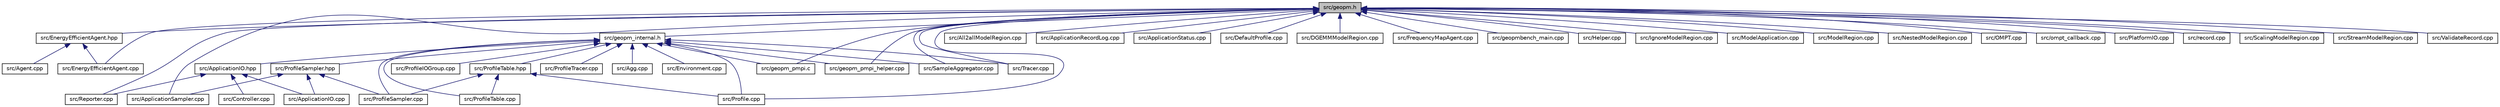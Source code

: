 digraph "src/geopm.h"
{
  edge [fontname="Helvetica",fontsize="10",labelfontname="Helvetica",labelfontsize="10"];
  node [fontname="Helvetica",fontsize="10",shape=record];
  Node3 [label="src/geopm.h",height=0.2,width=0.4,color="black", fillcolor="grey75", style="filled", fontcolor="black"];
  Node3 -> Node4 [dir="back",color="midnightblue",fontsize="10",style="solid",fontname="Helvetica"];
  Node4 [label="src/EnergyEfficientAgent.hpp",height=0.2,width=0.4,color="black", fillcolor="white", style="filled",URL="$_energy_efficient_agent_8hpp.html"];
  Node4 -> Node5 [dir="back",color="midnightblue",fontsize="10",style="solid",fontname="Helvetica"];
  Node5 [label="src/Agent.cpp",height=0.2,width=0.4,color="black", fillcolor="white", style="filled",URL="$_agent_8cpp.html"];
  Node4 -> Node6 [dir="back",color="midnightblue",fontsize="10",style="solid",fontname="Helvetica"];
  Node6 [label="src/EnergyEfficientAgent.cpp",height=0.2,width=0.4,color="black", fillcolor="white", style="filled",URL="$_energy_efficient_agent_8cpp.html"];
  Node3 -> Node7 [dir="back",color="midnightblue",fontsize="10",style="solid",fontname="Helvetica"];
  Node7 [label="src/geopm_internal.h",height=0.2,width=0.4,color="black", fillcolor="white", style="filled",URL="$geopm__internal_8h.html"];
  Node7 -> Node8 [dir="back",color="midnightblue",fontsize="10",style="solid",fontname="Helvetica"];
  Node8 [label="src/Agg.cpp",height=0.2,width=0.4,color="black", fillcolor="white", style="filled",URL="$_agg_8cpp.html"];
  Node7 -> Node9 [dir="back",color="midnightblue",fontsize="10",style="solid",fontname="Helvetica"];
  Node9 [label="src/ApplicationIO.hpp",height=0.2,width=0.4,color="black", fillcolor="white", style="filled",URL="$_application_i_o_8hpp.html"];
  Node9 -> Node10 [dir="back",color="midnightblue",fontsize="10",style="solid",fontname="Helvetica"];
  Node10 [label="src/ApplicationIO.cpp",height=0.2,width=0.4,color="black", fillcolor="white", style="filled",URL="$_application_i_o_8cpp.html"];
  Node9 -> Node11 [dir="back",color="midnightblue",fontsize="10",style="solid",fontname="Helvetica"];
  Node11 [label="src/Controller.cpp",height=0.2,width=0.4,color="black", fillcolor="white", style="filled",URL="$_controller_8cpp.html"];
  Node9 -> Node12 [dir="back",color="midnightblue",fontsize="10",style="solid",fontname="Helvetica"];
  Node12 [label="src/Reporter.cpp",height=0.2,width=0.4,color="black", fillcolor="white", style="filled",URL="$_reporter_8cpp.html"];
  Node7 -> Node13 [dir="back",color="midnightblue",fontsize="10",style="solid",fontname="Helvetica"];
  Node13 [label="src/ProfileSampler.hpp",height=0.2,width=0.4,color="black", fillcolor="white", style="filled",URL="$_profile_sampler_8hpp.html"];
  Node13 -> Node10 [dir="back",color="midnightblue",fontsize="10",style="solid",fontname="Helvetica"];
  Node13 -> Node14 [dir="back",color="midnightblue",fontsize="10",style="solid",fontname="Helvetica"];
  Node14 [label="src/ApplicationSampler.cpp",height=0.2,width=0.4,color="black", fillcolor="white", style="filled",URL="$_application_sampler_8cpp.html"];
  Node13 -> Node15 [dir="back",color="midnightblue",fontsize="10",style="solid",fontname="Helvetica"];
  Node15 [label="src/ProfileSampler.cpp",height=0.2,width=0.4,color="black", fillcolor="white", style="filled",URL="$_profile_sampler_8cpp.html"];
  Node7 -> Node16 [dir="back",color="midnightblue",fontsize="10",style="solid",fontname="Helvetica"];
  Node16 [label="src/Environment.cpp",height=0.2,width=0.4,color="black", fillcolor="white", style="filled",URL="$_environment_8cpp.html"];
  Node7 -> Node17 [dir="back",color="midnightblue",fontsize="10",style="solid",fontname="Helvetica"];
  Node17 [label="src/geopm_pmpi.c",height=0.2,width=0.4,color="black", fillcolor="white", style="filled",URL="$geopm__pmpi_8c.html"];
  Node7 -> Node18 [dir="back",color="midnightblue",fontsize="10",style="solid",fontname="Helvetica"];
  Node18 [label="src/geopm_pmpi_helper.cpp",height=0.2,width=0.4,color="black", fillcolor="white", style="filled",URL="$geopm__pmpi__helper_8cpp.html"];
  Node7 -> Node19 [dir="back",color="midnightblue",fontsize="10",style="solid",fontname="Helvetica"];
  Node19 [label="src/Profile.cpp",height=0.2,width=0.4,color="black", fillcolor="white", style="filled",URL="$_profile_8cpp.html"];
  Node7 -> Node20 [dir="back",color="midnightblue",fontsize="10",style="solid",fontname="Helvetica"];
  Node20 [label="src/ProfileTable.hpp",height=0.2,width=0.4,color="black", fillcolor="white", style="filled",URL="$_profile_table_8hpp.html"];
  Node20 -> Node19 [dir="back",color="midnightblue",fontsize="10",style="solid",fontname="Helvetica"];
  Node20 -> Node15 [dir="back",color="midnightblue",fontsize="10",style="solid",fontname="Helvetica"];
  Node20 -> Node21 [dir="back",color="midnightblue",fontsize="10",style="solid",fontname="Helvetica"];
  Node21 [label="src/ProfileTable.cpp",height=0.2,width=0.4,color="black", fillcolor="white", style="filled",URL="$_profile_table_8cpp.html"];
  Node7 -> Node22 [dir="back",color="midnightblue",fontsize="10",style="solid",fontname="Helvetica"];
  Node22 [label="src/ProfileIOGroup.cpp",height=0.2,width=0.4,color="black", fillcolor="white", style="filled",URL="$_profile_i_o_group_8cpp.html"];
  Node7 -> Node15 [dir="back",color="midnightblue",fontsize="10",style="solid",fontname="Helvetica"];
  Node7 -> Node21 [dir="back",color="midnightblue",fontsize="10",style="solid",fontname="Helvetica"];
  Node7 -> Node23 [dir="back",color="midnightblue",fontsize="10",style="solid",fontname="Helvetica"];
  Node23 [label="src/ProfileTracer.cpp",height=0.2,width=0.4,color="black", fillcolor="white", style="filled",URL="$_profile_tracer_8cpp.html"];
  Node7 -> Node24 [dir="back",color="midnightblue",fontsize="10",style="solid",fontname="Helvetica"];
  Node24 [label="src/SampleAggregator.cpp",height=0.2,width=0.4,color="black", fillcolor="white", style="filled",URL="$_sample_aggregator_8cpp.html"];
  Node7 -> Node25 [dir="back",color="midnightblue",fontsize="10",style="solid",fontname="Helvetica"];
  Node25 [label="src/Tracer.cpp",height=0.2,width=0.4,color="black", fillcolor="white", style="filled",URL="$_tracer_8cpp.html"];
  Node3 -> Node26 [dir="back",color="midnightblue",fontsize="10",style="solid",fontname="Helvetica"];
  Node26 [label="src/All2allModelRegion.cpp",height=0.2,width=0.4,color="black", fillcolor="white", style="filled",URL="$_all2all_model_region_8cpp.html"];
  Node3 -> Node27 [dir="back",color="midnightblue",fontsize="10",style="solid",fontname="Helvetica"];
  Node27 [label="src/ApplicationRecordLog.cpp",height=0.2,width=0.4,color="black", fillcolor="white", style="filled",URL="$_application_record_log_8cpp.html"];
  Node3 -> Node14 [dir="back",color="midnightblue",fontsize="10",style="solid",fontname="Helvetica"];
  Node3 -> Node28 [dir="back",color="midnightblue",fontsize="10",style="solid",fontname="Helvetica"];
  Node28 [label="src/ApplicationStatus.cpp",height=0.2,width=0.4,color="black", fillcolor="white", style="filled",URL="$_application_status_8cpp.html"];
  Node3 -> Node29 [dir="back",color="midnightblue",fontsize="10",style="solid",fontname="Helvetica"];
  Node29 [label="src/DefaultProfile.cpp",height=0.2,width=0.4,color="black", fillcolor="white", style="filled",URL="$_default_profile_8cpp.html"];
  Node3 -> Node30 [dir="back",color="midnightblue",fontsize="10",style="solid",fontname="Helvetica"];
  Node30 [label="src/DGEMMModelRegion.cpp",height=0.2,width=0.4,color="black", fillcolor="white", style="filled",URL="$_d_g_e_m_m_model_region_8cpp.html"];
  Node3 -> Node6 [dir="back",color="midnightblue",fontsize="10",style="solid",fontname="Helvetica"];
  Node3 -> Node31 [dir="back",color="midnightblue",fontsize="10",style="solid",fontname="Helvetica"];
  Node31 [label="src/FrequencyMapAgent.cpp",height=0.2,width=0.4,color="black", fillcolor="white", style="filled",URL="$_frequency_map_agent_8cpp.html"];
  Node3 -> Node17 [dir="back",color="midnightblue",fontsize="10",style="solid",fontname="Helvetica"];
  Node3 -> Node18 [dir="back",color="midnightblue",fontsize="10",style="solid",fontname="Helvetica"];
  Node3 -> Node32 [dir="back",color="midnightblue",fontsize="10",style="solid",fontname="Helvetica"];
  Node32 [label="src/geopmbench_main.cpp",height=0.2,width=0.4,color="black", fillcolor="white", style="filled",URL="$geopmbench__main_8cpp.html"];
  Node3 -> Node33 [dir="back",color="midnightblue",fontsize="10",style="solid",fontname="Helvetica"];
  Node33 [label="src/Helper.cpp",height=0.2,width=0.4,color="black", fillcolor="white", style="filled",URL="$_helper_8cpp.html"];
  Node3 -> Node34 [dir="back",color="midnightblue",fontsize="10",style="solid",fontname="Helvetica"];
  Node34 [label="src/IgnoreModelRegion.cpp",height=0.2,width=0.4,color="black", fillcolor="white", style="filled",URL="$_ignore_model_region_8cpp.html"];
  Node3 -> Node35 [dir="back",color="midnightblue",fontsize="10",style="solid",fontname="Helvetica"];
  Node35 [label="src/ModelApplication.cpp",height=0.2,width=0.4,color="black", fillcolor="white", style="filled",URL="$_model_application_8cpp.html"];
  Node3 -> Node36 [dir="back",color="midnightblue",fontsize="10",style="solid",fontname="Helvetica"];
  Node36 [label="src/ModelRegion.cpp",height=0.2,width=0.4,color="black", fillcolor="white", style="filled",URL="$_model_region_8cpp.html"];
  Node3 -> Node37 [dir="back",color="midnightblue",fontsize="10",style="solid",fontname="Helvetica"];
  Node37 [label="src/NestedModelRegion.cpp",height=0.2,width=0.4,color="black", fillcolor="white", style="filled",URL="$_nested_model_region_8cpp.html"];
  Node3 -> Node38 [dir="back",color="midnightblue",fontsize="10",style="solid",fontname="Helvetica"];
  Node38 [label="src/OMPT.cpp",height=0.2,width=0.4,color="black", fillcolor="white", style="filled",URL="$_o_m_p_t_8cpp.html"];
  Node3 -> Node39 [dir="back",color="midnightblue",fontsize="10",style="solid",fontname="Helvetica"];
  Node39 [label="src/ompt_callback.cpp",height=0.2,width=0.4,color="black", fillcolor="white", style="filled",URL="$ompt__callback_8cpp.html"];
  Node3 -> Node40 [dir="back",color="midnightblue",fontsize="10",style="solid",fontname="Helvetica"];
  Node40 [label="src/PlatformIO.cpp",height=0.2,width=0.4,color="black", fillcolor="white", style="filled",URL="$_platform_i_o_8cpp.html"];
  Node3 -> Node19 [dir="back",color="midnightblue",fontsize="10",style="solid",fontname="Helvetica"];
  Node3 -> Node41 [dir="back",color="midnightblue",fontsize="10",style="solid",fontname="Helvetica"];
  Node41 [label="src/record.cpp",height=0.2,width=0.4,color="black", fillcolor="white", style="filled",URL="$record_8cpp.html"];
  Node3 -> Node12 [dir="back",color="midnightblue",fontsize="10",style="solid",fontname="Helvetica"];
  Node3 -> Node24 [dir="back",color="midnightblue",fontsize="10",style="solid",fontname="Helvetica"];
  Node3 -> Node42 [dir="back",color="midnightblue",fontsize="10",style="solid",fontname="Helvetica"];
  Node42 [label="src/ScalingModelRegion.cpp",height=0.2,width=0.4,color="black", fillcolor="white", style="filled",URL="$_scaling_model_region_8cpp.html"];
  Node3 -> Node43 [dir="back",color="midnightblue",fontsize="10",style="solid",fontname="Helvetica"];
  Node43 [label="src/StreamModelRegion.cpp",height=0.2,width=0.4,color="black", fillcolor="white", style="filled",URL="$_stream_model_region_8cpp.html"];
  Node3 -> Node25 [dir="back",color="midnightblue",fontsize="10",style="solid",fontname="Helvetica"];
  Node3 -> Node44 [dir="back",color="midnightblue",fontsize="10",style="solid",fontname="Helvetica"];
  Node44 [label="src/ValidateRecord.cpp",height=0.2,width=0.4,color="black", fillcolor="white", style="filled",URL="$_validate_record_8cpp.html"];
}
